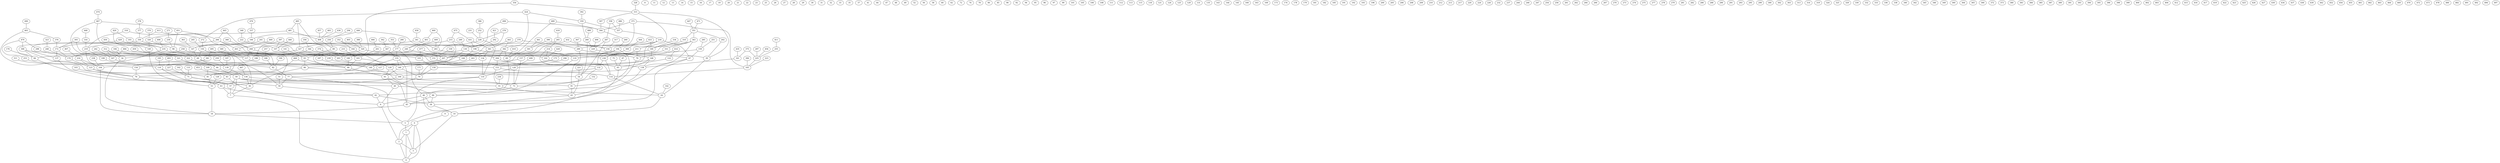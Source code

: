 graph {
	0 [label=0]
	1 [label=1]
	2 [label=2]
	3 [label=3]
	4 [label=4]
	5 [label=5]
	6 [label=6]
	7 [label=7]
	8 [label=8]
	9 [label=9]
	10 [label=10]
	11 [label=11]
	12 [label=12]
	13 [label=13]
	14 [label=14]
	15 [label=15]
	16 [label=16]
	17 [label=17]
	18 [label=18]
	19 [label=19]
	20 [label=20]
	21 [label=21]
	22 [label=22]
	23 [label=23]
	24 [label=24]
	25 [label=25]
	26 [label=26]
	27 [label=27]
	28 [label=28]
	29 [label=29]
	30 [label=30]
	31 [label=31]
	32 [label=32]
	33 [label=33]
	34 [label=34]
	35 [label=35]
	36 [label=36]
	37 [label=37]
	38 [label=38]
	39 [label=39]
	40 [label=40]
	41 [label=41]
	42 [label=42]
	43 [label=43]
	44 [label=44]
	45 [label=45]
	46 [label=46]
	47 [label=47]
	48 [label=48]
	49 [label=49]
	50 [label=50]
	51 [label=51]
	52 [label=52]
	53 [label=53]
	54 [label=54]
	55 [label=55]
	56 [label=56]
	57 [label=57]
	58 [label=58]
	59 [label=59]
	60 [label=60]
	61 [label=61]
	62 [label=62]
	63 [label=63]
	64 [label=64]
	65 [label=65]
	66 [label=66]
	67 [label=67]
	68 [label=68]
	69 [label=69]
	70 [label=70]
	71 [label=71]
	72 [label=72]
	73 [label=73]
	74 [label=74]
	75 [label=75]
	76 [label=76]
	77 [label=77]
	78 [label=78]
	79 [label=79]
	80 [label=80]
	81 [label=81]
	82 [label=82]
	83 [label=83]
	84 [label=84]
	85 [label=85]
	86 [label=86]
	87 [label=87]
	88 [label=88]
	89 [label=89]
	90 [label=90]
	91 [label=91]
	92 [label=92]
	93 [label=93]
	94 [label=94]
	95 [label=95]
	96 [label=96]
	97 [label=97]
	98 [label=98]
	99 [label=99]
	100 [label=100]
	101 [label=101]
	102 [label=102]
	103 [label=103]
	104 [label=104]
	105 [label=105]
	106 [label=106]
	107 [label=107]
	108 [label=108]
	109 [label=109]
	110 [label=110]
	111 [label=111]
	112 [label=112]
	113 [label=113]
	114 [label=114]
	115 [label=115]
	116 [label=116]
	117 [label=117]
	118 [label=118]
	119 [label=119]
	120 [label=120]
	121 [label=121]
	122 [label=122]
	123 [label=123]
	124 [label=124]
	125 [label=125]
	126 [label=126]
	127 [label=127]
	128 [label=128]
	129 [label=129]
	130 [label=130]
	131 [label=131]
	132 [label=132]
	133 [label=133]
	134 [label=134]
	135 [label=135]
	136 [label=136]
	137 [label=137]
	138 [label=138]
	139 [label=139]
	140 [label=140]
	141 [label=141]
	142 [label=142]
	143 [label=143]
	144 [label=144]
	145 [label=145]
	146 [label=146]
	147 [label=147]
	148 [label=148]
	149 [label=149]
	150 [label=150]
	151 [label=151]
	152 [label=152]
	153 [label=153]
	154 [label=154]
	155 [label=155]
	156 [label=156]
	157 [label=157]
	158 [label=158]
	159 [label=159]
	160 [label=160]
	161 [label=161]
	162 [label=162]
	163 [label=163]
	164 [label=164]
	165 [label=165]
	166 [label=166]
	167 [label=167]
	168 [label=168]
	169 [label=169]
	170 [label=170]
	171 [label=171]
	172 [label=172]
	173 [label=173]
	174 [label=174]
	175 [label=175]
	176 [label=176]
	177 [label=177]
	178 [label=178]
	179 [label=179]
	180 [label=180]
	181 [label=181]
	182 [label=182]
	183 [label=183]
	184 [label=184]
	185 [label=185]
	186 [label=186]
	187 [label=187]
	188 [label=188]
	189 [label=189]
	190 [label=190]
	191 [label=191]
	192 [label=192]
	193 [label=193]
	194 [label=194]
	195 [label=195]
	196 [label=196]
	197 [label=197]
	198 [label=198]
	199 [label=199]
	200 [label=200]
	201 [label=201]
	202 [label=202]
	203 [label=203]
	204 [label=204]
	205 [label=205]
	206 [label=206]
	207 [label=207]
	208 [label=208]
	209 [label=209]
	210 [label=210]
	211 [label=211]
	212 [label=212]
	213 [label=213]
	214 [label=214]
	215 [label=215]
	216 [label=216]
	217 [label=217]
	218 [label=218]
	219 [label=219]
	220 [label=220]
	221 [label=221]
	222 [label=222]
	223 [label=223]
	224 [label=224]
	225 [label=225]
	226 [label=226]
	227 [label=227]
	228 [label=228]
	229 [label=229]
	230 [label=230]
	231 [label=231]
	232 [label=232]
	233 [label=233]
	234 [label=234]
	235 [label=235]
	236 [label=236]
	237 [label=237]
	238 [label=238]
	239 [label=239]
	240 [label=240]
	241 [label=241]
	242 [label=242]
	243 [label=243]
	244 [label=244]
	245 [label=245]
	246 [label=246]
	247 [label=247]
	248 [label=248]
	249 [label=249]
	250 [label=250]
	251 [label=251]
	252 [label=252]
	253 [label=253]
	254 [label=254]
	255 [label=255]
	256 [label=256]
	257 [label=257]
	258 [label=258]
	259 [label=259]
	260 [label=260]
	261 [label=261]
	262 [label=262]
	263 [label=263]
	264 [label=264]
	265 [label=265]
	266 [label=266]
	267 [label=267]
	268 [label=268]
	269 [label=269]
	270 [label=270]
	271 [label=271]
	272 [label=272]
	273 [label=273]
	274 [label=274]
	275 [label=275]
	276 [label=276]
	277 [label=277]
	278 [label=278]
	279 [label=279]
	280 [label=280]
	281 [label=281]
	282 [label=282]
	283 [label=283]
	284 [label=284]
	285 [label=285]
	286 [label=286]
	287 [label=287]
	288 [label=288]
	289 [label=289]
	290 [label=290]
	291 [label=291]
	292 [label=292]
	293 [label=293]
	294 [label=294]
	295 [label=295]
	296 [label=296]
	297 [label=297]
	298 [label=298]
	299 [label=299]
	300 [label=300]
	301 [label=301]
	302 [label=302]
	303 [label=303]
	304 [label=304]
	305 [label=305]
	306 [label=306]
	307 [label=307]
	308 [label=308]
	309 [label=309]
	310 [label=310]
	311 [label=311]
	312 [label=312]
	313 [label=313]
	314 [label=314]
	315 [label=315]
	316 [label=316]
	317 [label=317]
	318 [label=318]
	319 [label=319]
	320 [label=320]
	321 [label=321]
	322 [label=322]
	323 [label=323]
	324 [label=324]
	325 [label=325]
	326 [label=326]
	327 [label=327]
	328 [label=328]
	329 [label=329]
	330 [label=330]
	331 [label=331]
	332 [label=332]
	333 [label=333]
	334 [label=334]
	335 [label=335]
	336 [label=336]
	337 [label=337]
	338 [label=338]
	339 [label=339]
	340 [label=340]
	341 [label=341]
	342 [label=342]
	343 [label=343]
	344 [label=344]
	345 [label=345]
	346 [label=346]
	347 [label=347]
	348 [label=348]
	349 [label=349]
	350 [label=350]
	351 [label=351]
	352 [label=352]
	353 [label=353]
	354 [label=354]
	355 [label=355]
	356 [label=356]
	357 [label=357]
	358 [label=358]
	359 [label=359]
	360 [label=360]
	361 [label=361]
	362 [label=362]
	363 [label=363]
	364 [label=364]
	365 [label=365]
	366 [label=366]
	367 [label=367]
	368 [label=368]
	369 [label=369]
	370 [label=370]
	371 [label=371]
	372 [label=372]
	373 [label=373]
	374 [label=374]
	375 [label=375]
	376 [label=376]
	377 [label=377]
	378 [label=378]
	379 [label=379]
	380 [label=380]
	381 [label=381]
	382 [label=382]
	383 [label=383]
	384 [label=384]
	385 [label=385]
	386 [label=386]
	387 [label=387]
	388 [label=388]
	389 [label=389]
	390 [label=390]
	391 [label=391]
	392 [label=392]
	393 [label=393]
	394 [label=394]
	395 [label=395]
	396 [label=396]
	397 [label=397]
	398 [label=398]
	399 [label=399]
	400 [label=400]
	401 [label=401]
	402 [label=402]
	403 [label=403]
	404 [label=404]
	405 [label=405]
	406 [label=406]
	407 [label=407]
	408 [label=408]
	409 [label=409]
	410 [label=410]
	411 [label=411]
	412 [label=412]
	413 [label=413]
	414 [label=414]
	415 [label=415]
	416 [label=416]
	417 [label=417]
	418 [label=418]
	419 [label=419]
	420 [label=420]
	421 [label=421]
	422 [label=422]
	423 [label=423]
	424 [label=424]
	425 [label=425]
	426 [label=426]
	427 [label=427]
	428 [label=428]
	429 [label=429]
	430 [label=430]
	431 [label=431]
	432 [label=432]
	433 [label=433]
	434 [label=434]
	435 [label=435]
	436 [label=436]
	437 [label=437]
	438 [label=438]
	439 [label=439]
	440 [label=440]
	441 [label=441]
	442 [label=442]
	443 [label=443]
	444 [label=444]
	445 [label=445]
	446 [label=446]
	447 [label=447]
	448 [label=448]
	449 [label=449]
	450 [label=450]
	451 [label=451]
	452 [label=452]
	453 [label=453]
	454 [label=454]
	455 [label=455]
	456 [label=456]
	457 [label=457]
	458 [label=458]
	459 [label=459]
	460 [label=460]
	461 [label=461]
	462 [label=462]
	463 [label=463]
	464 [label=464]
	465 [label=465]
	466 [label=466]
	467 [label=467]
	468 [label=468]
	469 [label=469]
	470 [label=470]
	471 [label=471]
	472 [label=472]
	473 [label=473]
	474 [label=474]
	475 [label=475]
	476 [label=476]
	477 [label=477]
	478 [label=478]
	479 [label=479]
	480 [label=480]
	481 [label=481]
	482 [label=482]
	483 [label=483]
	484 [label=484]
	485 [label=485]
	486 [label=486]
	487 [label=487]
	488 [label=488]
	489 [label=489]
	490 [label=490]
	491 [label=491]
	492 [label=492]
	493 [label=493]
	494 [label=494]
	495 [label=495]
	496 [label=496]
	497 [label=497]
	498 [label=498]
	499 [label=499]
	0 -- 1
	0 -- 2
	0 -- 3
	0 -- 4
	1 -- 2
	1 -- 3
	1 -- 4
	2 -- 3
	2 -- 4
	3 -- 4
	5 -- 1
	6 -- 2
	7 -- 4
	9 -- 0
	10 -- 3
	18 -- 5
	24 -- 10
	34 -- 18
	36 -- 7
	38 -- 10
	39 -- 24
	40 -- 6
	40 -- 24
	42 -- 6
	42 -- 38
	43 -- 5
	45 -- 18
	46 -- 6
	46 -- 10
	46 -- 38
	50 -- 42
	51 -- 50
	53 -- 18
	54 -- 43
	55 -- 43
	57 -- 7
	59 -- 7
	59 -- 40
	59 -- 55
	59 -- 57
	61 -- 40
	61 -- 45
	63 -- 7
	63 -- 42
	64 -- 59
	65 -- 10
	66 -- 38
	66 -- 45
	67 -- 38
	67 -- 45
	68 -- 50
	68 -- 64
	69 -- 42
	70 -- 40
	71 -- 50
	71 -- 57
	73 -- 66
	75 -- 65
	76 -- 57
	77 -- 5
	77 -- 50
	79 -- 43
	81 -- 53
	82 -- 77
	83 -- 6
	83 -- 53
	84 -- 63
	86 -- 36
	86 -- 54
	87 -- 65
	88 -- 61
	89 -- 88
	91 -- 43
	93 -- 86
	93 -- 88
	98 -- 68
	100 -- 57
	100 -- 73
	102 -- 65
	103 -- 76
	104 -- 18
	107 -- 93
	109 -- 81
	109 -- 100
	110 -- 5
	110 -- 63
	114 -- 24
	116 -- 63
	116 -- 81
	117 -- 86
	119 -- 46
	120 -- 61
	120 -- 100
	122 -- 65
	123 -- 76
	123 -- 77
	126 -- 53
	127 -- 77
	128 -- 73
	128 -- 110
	130 -- 93
	130 -- 116
	130 -- 119
	132 -- 55
	132 -- 100
	133 -- 71
	134 -- 110
	136 -- 36
	136 -- 91
	137 -- 36
	138 -- 66
	139 -- 136
	140 -- 66
	141 -- 93
	142 -- 24
	146 -- 61
	146 -- 70
	147 -- 68
	148 -- 76
	148 -- 128
	148 -- 138
	149 -- 53
	150 -- 36
	150 -- 68
	150 -- 81
	151 -- 128
	152 -- 73
	153 -- 55
	153 -- 114
	154 -- 76
	155 -- 45
	155 -- 140
	155 -- 146
	156 -- 67
	157 -- 73
	157 -- 146
	158 -- 70
	159 -- 67
	159 -- 119
	161 -- 138
	162 -- 71
	164 -- 120
	165 -- 114
	166 -- 147
	167 -- 116
	168 -- 70
	170 -- 123
	171 -- 70
	172 -- 137
	172 -- 170
	175 -- 120
	175 -- 139
	176 -- 84
	177 -- 46
	177 -- 81
	177 -- 155
	180 -- 88
	183 -- 88
	183 -- 146
	184 -- 34
	184 -- 117
	186 -- 82
	187 -- 127
	188 -- 64
	189 -- 119
	189 -- 148
	190 -- 82
	194 -- 91
	194 -- 132
	194 -- 175
	195 -- 116
	197 -- 139
	198 -- 119
	198 -- 168
	199 -- 109
	201 -- 183
	202 -- 39
	203 -- 120
	204 -- 132
	204 -- 153
	207 -- 104
	211 -- 79
	211 -- 87
	214 -- 102
	214 -- 114
	215 -- 84
	215 -- 86
	215 -- 198
	216 -- 104
	216 -- 123
	218 -- 67
	218 -- 130
	218 -- 140
	218 -- 194
	219 -- 104
	219 -- 199
	221 -- 54
	222 -- 107
	223 -- 165
	225 -- 165
	227 -- 71
	228 -- 107
	228 -- 110
	229 -- 148
	230 -- 98
	231 -- 228
	233 -- 183
	234 -- 55
	235 -- 123
	235 -- 203
	236 -- 114
	236 -- 132
	238 -- 104
	239 -- 138
	240 -- 207
	241 -- 203
	241 -- 219
	242 -- 167
	243 -- 127
	245 -- 150
	248 -- 170
	249 -- 130
	250 -- 89
	251 -- 159
	252 -- 228
	253 -- 64
	255 -- 225
	257 -- 186
	258 -- 170
	258 -- 239
	259 -- 139
	260 -- 54
	260 -- 229
	263 -- 180
	265 -- 158
	265 -- 214
	268 -- 82
	268 -- 117
	269 -- 194
	271 -- 230
	272 -- 150
	276 -- 168
	276 -- 228
	280 -- 177
	283 -- 102
	284 -- 172
	284 -- 236
	284 -- 263
	285 -- 159
	287 -- 54
	287 -- 229
	289 -- 87
	289 -- 91
	292 -- 198
	294 -- 250
	296 -- 153
	297 -- 225
	298 -- 34
	301 -- 69
	304 -- 269
	305 -- 172
	305 -- 259
	306 -- 165
	307 -- 304
	308 -- 39
	308 -- 84
	308 -- 140
	309 -- 236
	310 -- 189
	311 -- 154
	312 -- 34
	312 -- 167
	312 -- 186
	315 -- 39
	315 -- 211
	315 -- 307
	316 -- 219
	317 -- 156
	318 -- 219
	318 -- 272
	320 -- 34
	320 -- 153
	321 -- 64
	321 -- 82
	322 -- 139
	323 -- 248
	326 -- 98
	326 -- 149
	327 -- 170
	327 -- 183
	328 -- 315
	331 -- 236
	334 -- 189
	335 -- 158
	337 -- 166
	339 -- 151
	341 -- 268
	341 -- 283
	343 -- 138
	343 -- 207
	343 -- 289
	343 -- 331
	344 -- 259
	344 -- 335
	347 -- 155
	347 -- 203
	348 -- 222
	350 -- 84
	350 -- 147
	351 -- 202
	351 -- 310
	351 -- 343
	352 -- 164
	352 -- 320
	353 -- 177
	354 -- 203
	354 -- 315
	355 -- 235
	356 -- 344
	357 -- 218
	358 -- 287
	358 -- 357
	359 -- 260
	359 -- 357
	361 -- 79
	361 -- 134
	361 -- 243
	362 -- 347
	363 -- 147
	367 -- 289
	368 -- 268
	369 -- 117
	370 -- 326
	371 -- 156
	371 -- 165
	371 -- 304
	374 -- 204
	374 -- 207
	375 -- 161
	375 -- 225
	376 -- 172
	377 -- 350
	378 -- 377
	379 -- 156
	379 -- 327
	381 -- 154
	382 -- 69
	382 -- 204
	382 -- 207
	386 -- 252
	388 -- 320
	390 -- 289
	390 -- 301
	392 -- 359
	397 -- 79
	397 -- 107
	397 -- 188
	401 -- 240
	405 -- 320
	406 -- 235
	407 -- 216
	408 -- 89
	409 -- 240
	409 -- 283
	410 -- 69
	411 -- 255
	413 -- 168
	413 -- 350
	414 -- 79
	414 -- 122
	418 -- 265
	420 -- 322
	420 -- 355
	421 -- 292
	424 -- 272
	424 -- 359
	424 -- 382
	428 -- 102
	429 -- 137
	429 -- 235
	431 -- 198
	431 -- 361
	432 -- 156
	432 -- 157
	433 -- 147
	433 -- 189
	435 -- 161
	436 -- 408
	440 -- 107
	441 -- 301
	443 -- 361
	443 -- 382
	444 -- 309
	445 -- 268
	445 -- 284
	446 -- 166
	446 -- 204
	447 -- 351
	448 -- 316
	449 -- 263
	450 -- 149
	451 -- 98
	451 -- 284
	453 -- 83
	456 -- 225
	457 -- 408
	458 -- 341
	459 -- 321
	460 -- 283
	460 -- 401
	465 -- 136
	465 -- 376
	466 -- 201
	467 -- 167
	467 -- 239
	467 -- 451
	468 -- 83
	468 -- 140
	471 -- 351
	474 -- 467
	475 -- 215
	475 -- 431
	476 -- 337
	477 -- 134
	477 -- 335
	479 -- 253
	479 -- 298
	479 -- 308
	481 -- 326
	481 -- 408
	483 -- 408
	484 -- 51
	484 -- 167
	485 -- 164
	485 -- 327
	485 -- 481
	486 -- 357
	487 -- 136
	488 -- 260
	489 -- 69
	489 -- 304
	490 -- 465
	493 -- 227
	495 -- 151
	495 -- 381
	496 -- 229
	498 -- 180
	498 -- 304
	499 -- 128
}
